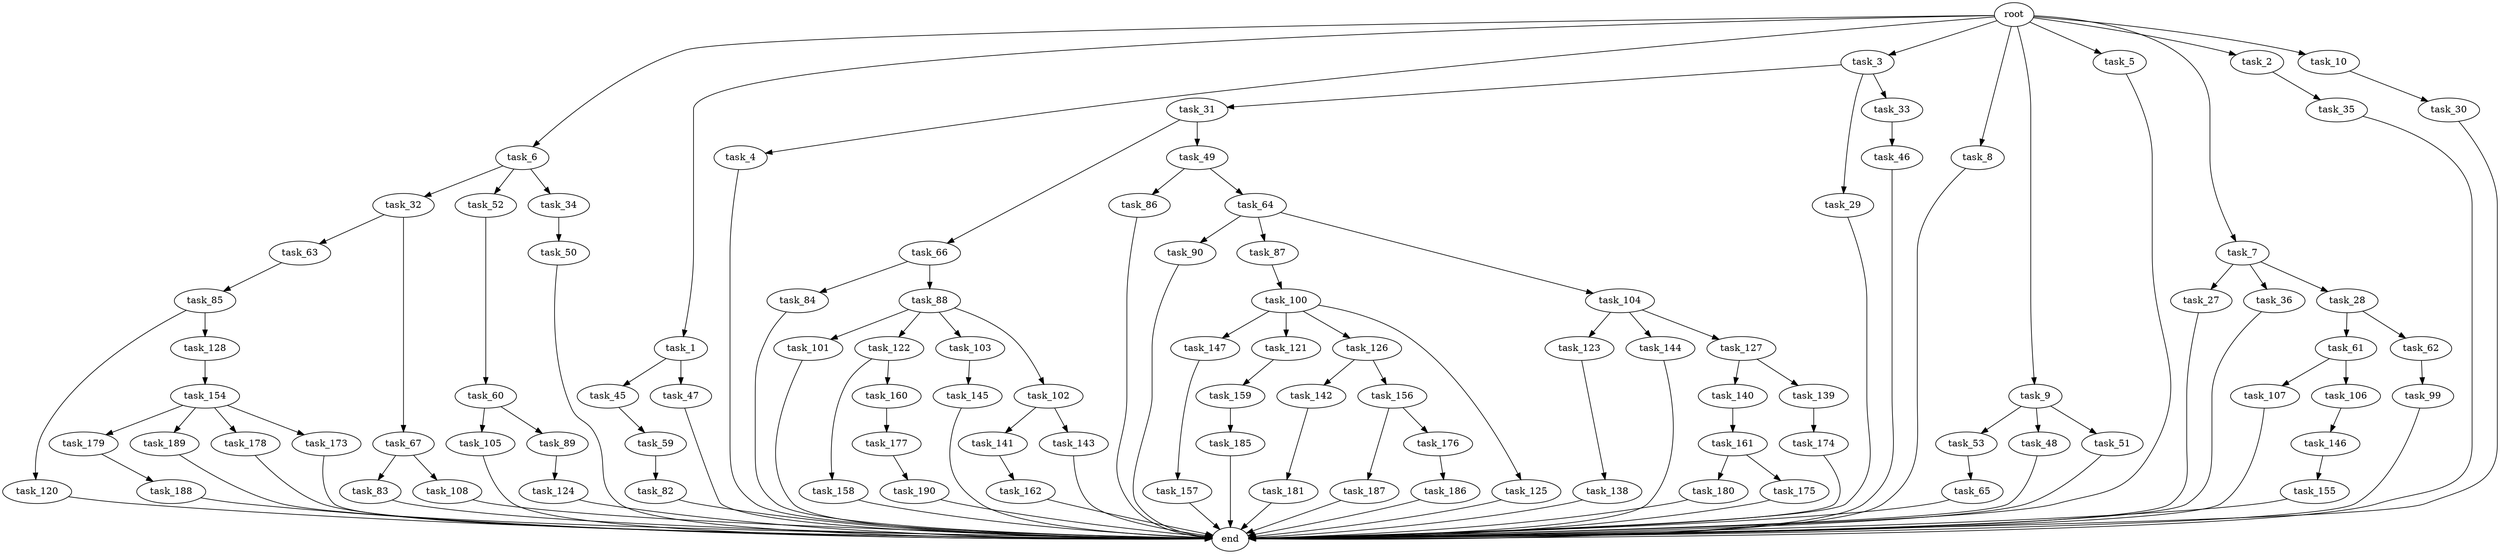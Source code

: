 digraph G {
  task_6 [size="1.024000"];
  task_154 [size="858993459.200000"];
  task_45 [size="420906795.008000"];
  task_187 [size="858993459.200000"];
  task_123 [size="858993459.200000"];
  task_66 [size="420906795.008000"];
  task_1 [size="1.024000"];
  task_82 [size="214748364.800000"];
  task_159 [size="34359738.368000"];
  task_190 [size="549755813.888000"];
  task_65 [size="137438953.472000"];
  task_83 [size="137438953.472000"];
  root [size="0.000000"];
  task_63 [size="420906795.008000"];
  task_176 [size="858993459.200000"];
  task_179 [size="34359738.368000"];
  task_144 [size="858993459.200000"];
  task_84 [size="77309411.328000"];
  task_4 [size="1.024000"];
  task_3 [size="1.024000"];
  task_86 [size="695784701.952000"];
  task_147 [size="549755813.888000"];
  task_189 [size="34359738.368000"];
  task_85 [size="137438953.472000"];
  task_101 [size="309237645.312000"];
  task_178 [size="34359738.368000"];
  task_8 [size="1.024000"];
  task_120 [size="858993459.200000"];
  task_9 [size="1.024000"];
  task_27 [size="420906795.008000"];
  task_177 [size="309237645.312000"];
  task_5 [size="1.024000"];
  task_107 [size="695784701.952000"];
  task_161 [size="420906795.008000"];
  task_49 [size="420906795.008000"];
  task_145 [size="77309411.328000"];
  task_128 [size="858993459.200000"];
  task_36 [size="420906795.008000"];
  task_32 [size="77309411.328000"];
  task_88 [size="77309411.328000"];
  task_100 [size="309237645.312000"];
  task_7 [size="1.024000"];
  task_188 [size="858993459.200000"];
  task_99 [size="77309411.328000"];
  task_53 [size="549755813.888000"];
  task_181 [size="695784701.952000"];
  task_155 [size="420906795.008000"];
  task_35 [size="77309411.328000"];
  task_31 [size="309237645.312000"];
  task_186 [size="34359738.368000"];
  task_28 [size="420906795.008000"];
  task_142 [size="858993459.200000"];
  task_173 [size="34359738.368000"];
  task_180 [size="77309411.328000"];
  task_59 [size="137438953.472000"];
  task_175 [size="77309411.328000"];
  task_141 [size="858993459.200000"];
  task_90 [size="137438953.472000"];
  task_162 [size="695784701.952000"];
  task_143 [size="858993459.200000"];
  task_2 [size="1.024000"];
  task_106 [size="695784701.952000"];
  task_105 [size="309237645.312000"];
  task_61 [size="858993459.200000"];
  task_52 [size="77309411.328000"];
  task_87 [size="137438953.472000"];
  task_50 [size="695784701.952000"];
  task_122 [size="309237645.312000"];
  task_104 [size="137438953.472000"];
  task_158 [size="77309411.328000"];
  task_160 [size="77309411.328000"];
  task_60 [size="34359738.368000"];
  task_174 [size="420906795.008000"];
  task_103 [size="309237645.312000"];
  task_127 [size="858993459.200000"];
  task_30 [size="34359738.368000"];
  task_156 [size="858993459.200000"];
  task_67 [size="420906795.008000"];
  task_48 [size="549755813.888000"];
  task_121 [size="549755813.888000"];
  task_10 [size="1.024000"];
  task_185 [size="34359738.368000"];
  task_140 [size="214748364.800000"];
  task_62 [size="858993459.200000"];
  task_64 [size="695784701.952000"];
  task_29 [size="309237645.312000"];
  task_102 [size="309237645.312000"];
  task_124 [size="34359738.368000"];
  task_139 [size="214748364.800000"];
  task_33 [size="309237645.312000"];
  task_47 [size="420906795.008000"];
  task_126 [size="549755813.888000"];
  task_108 [size="137438953.472000"];
  end [size="0.000000"];
  task_89 [size="309237645.312000"];
  task_46 [size="34359738.368000"];
  task_146 [size="549755813.888000"];
  task_34 [size="77309411.328000"];
  task_51 [size="549755813.888000"];
  task_125 [size="549755813.888000"];
  task_138 [size="549755813.888000"];
  task_157 [size="695784701.952000"];

  task_6 -> task_34 [size="75497472.000000"];
  task_6 -> task_52 [size="75497472.000000"];
  task_6 -> task_32 [size="75497472.000000"];
  task_154 -> task_173 [size="33554432.000000"];
  task_154 -> task_178 [size="33554432.000000"];
  task_154 -> task_189 [size="33554432.000000"];
  task_154 -> task_179 [size="33554432.000000"];
  task_45 -> task_59 [size="134217728.000000"];
  task_187 -> end [size="1.000000"];
  task_123 -> task_138 [size="536870912.000000"];
  task_66 -> task_84 [size="75497472.000000"];
  task_66 -> task_88 [size="75497472.000000"];
  task_1 -> task_47 [size="411041792.000000"];
  task_1 -> task_45 [size="411041792.000000"];
  task_82 -> end [size="1.000000"];
  task_159 -> task_185 [size="33554432.000000"];
  task_190 -> end [size="1.000000"];
  task_65 -> end [size="1.000000"];
  task_83 -> end [size="1.000000"];
  root -> task_2 [size="1.000000"];
  root -> task_6 [size="1.000000"];
  root -> task_7 [size="1.000000"];
  root -> task_4 [size="1.000000"];
  root -> task_3 [size="1.000000"];
  root -> task_5 [size="1.000000"];
  root -> task_1 [size="1.000000"];
  root -> task_8 [size="1.000000"];
  root -> task_9 [size="1.000000"];
  root -> task_10 [size="1.000000"];
  task_63 -> task_85 [size="134217728.000000"];
  task_176 -> task_186 [size="33554432.000000"];
  task_179 -> task_188 [size="838860800.000000"];
  task_144 -> end [size="1.000000"];
  task_84 -> end [size="1.000000"];
  task_4 -> end [size="1.000000"];
  task_3 -> task_29 [size="301989888.000000"];
  task_3 -> task_31 [size="301989888.000000"];
  task_3 -> task_33 [size="301989888.000000"];
  task_86 -> end [size="1.000000"];
  task_147 -> task_157 [size="679477248.000000"];
  task_189 -> end [size="1.000000"];
  task_85 -> task_128 [size="838860800.000000"];
  task_85 -> task_120 [size="838860800.000000"];
  task_101 -> end [size="1.000000"];
  task_178 -> end [size="1.000000"];
  task_8 -> end [size="1.000000"];
  task_120 -> end [size="1.000000"];
  task_9 -> task_48 [size="536870912.000000"];
  task_9 -> task_53 [size="536870912.000000"];
  task_9 -> task_51 [size="536870912.000000"];
  task_27 -> end [size="1.000000"];
  task_177 -> task_190 [size="536870912.000000"];
  task_5 -> end [size="1.000000"];
  task_107 -> end [size="1.000000"];
  task_161 -> task_180 [size="75497472.000000"];
  task_161 -> task_175 [size="75497472.000000"];
  task_49 -> task_86 [size="679477248.000000"];
  task_49 -> task_64 [size="679477248.000000"];
  task_145 -> end [size="1.000000"];
  task_128 -> task_154 [size="838860800.000000"];
  task_36 -> end [size="1.000000"];
  task_32 -> task_67 [size="411041792.000000"];
  task_32 -> task_63 [size="411041792.000000"];
  task_88 -> task_122 [size="301989888.000000"];
  task_88 -> task_101 [size="301989888.000000"];
  task_88 -> task_102 [size="301989888.000000"];
  task_88 -> task_103 [size="301989888.000000"];
  task_100 -> task_121 [size="536870912.000000"];
  task_100 -> task_147 [size="536870912.000000"];
  task_100 -> task_125 [size="536870912.000000"];
  task_100 -> task_126 [size="536870912.000000"];
  task_7 -> task_27 [size="411041792.000000"];
  task_7 -> task_36 [size="411041792.000000"];
  task_7 -> task_28 [size="411041792.000000"];
  task_188 -> end [size="1.000000"];
  task_99 -> end [size="1.000000"];
  task_53 -> task_65 [size="134217728.000000"];
  task_181 -> end [size="1.000000"];
  task_155 -> end [size="1.000000"];
  task_35 -> end [size="1.000000"];
  task_31 -> task_66 [size="411041792.000000"];
  task_31 -> task_49 [size="411041792.000000"];
  task_186 -> end [size="1.000000"];
  task_28 -> task_62 [size="838860800.000000"];
  task_28 -> task_61 [size="838860800.000000"];
  task_142 -> task_181 [size="679477248.000000"];
  task_173 -> end [size="1.000000"];
  task_180 -> end [size="1.000000"];
  task_59 -> task_82 [size="209715200.000000"];
  task_175 -> end [size="1.000000"];
  task_141 -> task_162 [size="679477248.000000"];
  task_90 -> end [size="1.000000"];
  task_162 -> end [size="1.000000"];
  task_143 -> end [size="1.000000"];
  task_2 -> task_35 [size="75497472.000000"];
  task_106 -> task_146 [size="536870912.000000"];
  task_105 -> end [size="1.000000"];
  task_61 -> task_107 [size="679477248.000000"];
  task_61 -> task_106 [size="679477248.000000"];
  task_52 -> task_60 [size="33554432.000000"];
  task_87 -> task_100 [size="301989888.000000"];
  task_50 -> end [size="1.000000"];
  task_122 -> task_158 [size="75497472.000000"];
  task_122 -> task_160 [size="75497472.000000"];
  task_104 -> task_144 [size="838860800.000000"];
  task_104 -> task_123 [size="838860800.000000"];
  task_104 -> task_127 [size="838860800.000000"];
  task_158 -> end [size="1.000000"];
  task_160 -> task_177 [size="301989888.000000"];
  task_60 -> task_105 [size="301989888.000000"];
  task_60 -> task_89 [size="301989888.000000"];
  task_174 -> end [size="1.000000"];
  task_103 -> task_145 [size="75497472.000000"];
  task_127 -> task_139 [size="209715200.000000"];
  task_127 -> task_140 [size="209715200.000000"];
  task_30 -> end [size="1.000000"];
  task_156 -> task_187 [size="838860800.000000"];
  task_156 -> task_176 [size="838860800.000000"];
  task_67 -> task_108 [size="134217728.000000"];
  task_67 -> task_83 [size="134217728.000000"];
  task_48 -> end [size="1.000000"];
  task_121 -> task_159 [size="33554432.000000"];
  task_10 -> task_30 [size="33554432.000000"];
  task_185 -> end [size="1.000000"];
  task_140 -> task_161 [size="411041792.000000"];
  task_62 -> task_99 [size="75497472.000000"];
  task_64 -> task_87 [size="134217728.000000"];
  task_64 -> task_104 [size="134217728.000000"];
  task_64 -> task_90 [size="134217728.000000"];
  task_29 -> end [size="1.000000"];
  task_102 -> task_143 [size="838860800.000000"];
  task_102 -> task_141 [size="838860800.000000"];
  task_124 -> end [size="1.000000"];
  task_139 -> task_174 [size="411041792.000000"];
  task_33 -> task_46 [size="33554432.000000"];
  task_47 -> end [size="1.000000"];
  task_126 -> task_142 [size="838860800.000000"];
  task_126 -> task_156 [size="838860800.000000"];
  task_108 -> end [size="1.000000"];
  task_89 -> task_124 [size="33554432.000000"];
  task_46 -> end [size="1.000000"];
  task_146 -> task_155 [size="411041792.000000"];
  task_34 -> task_50 [size="679477248.000000"];
  task_51 -> end [size="1.000000"];
  task_125 -> end [size="1.000000"];
  task_138 -> end [size="1.000000"];
  task_157 -> end [size="1.000000"];
}
